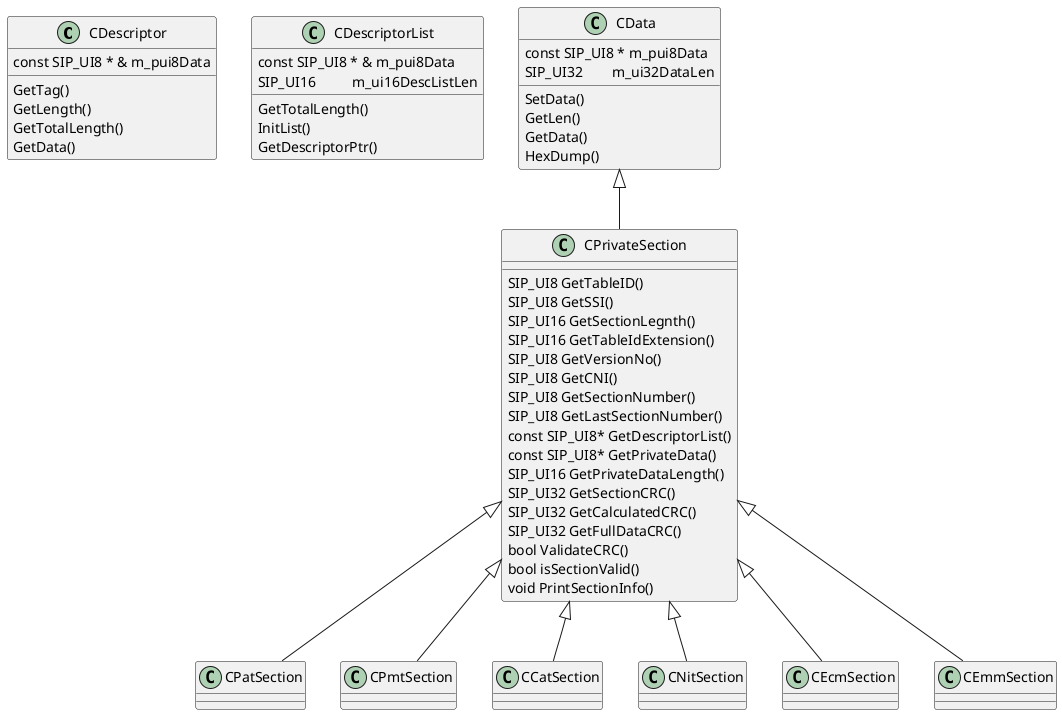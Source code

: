 @startuml

class CDescriptor {
    const SIP_UI8 * & m_pui8Data
    GetTag()
    GetLength()
    GetTotalLength()
    GetData()
}

class CDescriptorList {
    const SIP_UI8 * & m_pui8Data
    SIP_UI16          m_ui16DescListLen
    GetTotalLength()
    InitList()
    GetDescriptorPtr()
}

class CData {
    const SIP_UI8 * m_pui8Data
    SIP_UI32        m_ui32DataLen
    SetData()
    GetLen()
    GetData()
    HexDump()
}

class CPrivateSection {
    SIP_UI8 GetTableID()
    SIP_UI8 GetSSI()
    SIP_UI16 GetSectionLegnth()
    SIP_UI16 GetTableIdExtension()
    SIP_UI8 GetVersionNo()
    SIP_UI8 GetCNI()
    SIP_UI8 GetSectionNumber()
    SIP_UI8 GetLastSectionNumber()
    const SIP_UI8* GetDescriptorList()
    const SIP_UI8* GetPrivateData()
    SIP_UI16 GetPrivateDataLength()
    SIP_UI32 GetSectionCRC()
    SIP_UI32 GetCalculatedCRC()
    SIP_UI32 GetFullDataCRC()
    bool ValidateCRC()
    bool isSectionValid()
    void PrintSectionInfo()
}

CData <|-- CPrivateSection


CPrivateSection <|-- CPatSection

CPrivateSection <|-- CPmtSection

CPrivateSection <|-- CCatSection

CPrivateSection <|-- CNitSection

CPrivateSection <|-- CEcmSection

CPrivateSection <|-- CEmmSection

@enduml